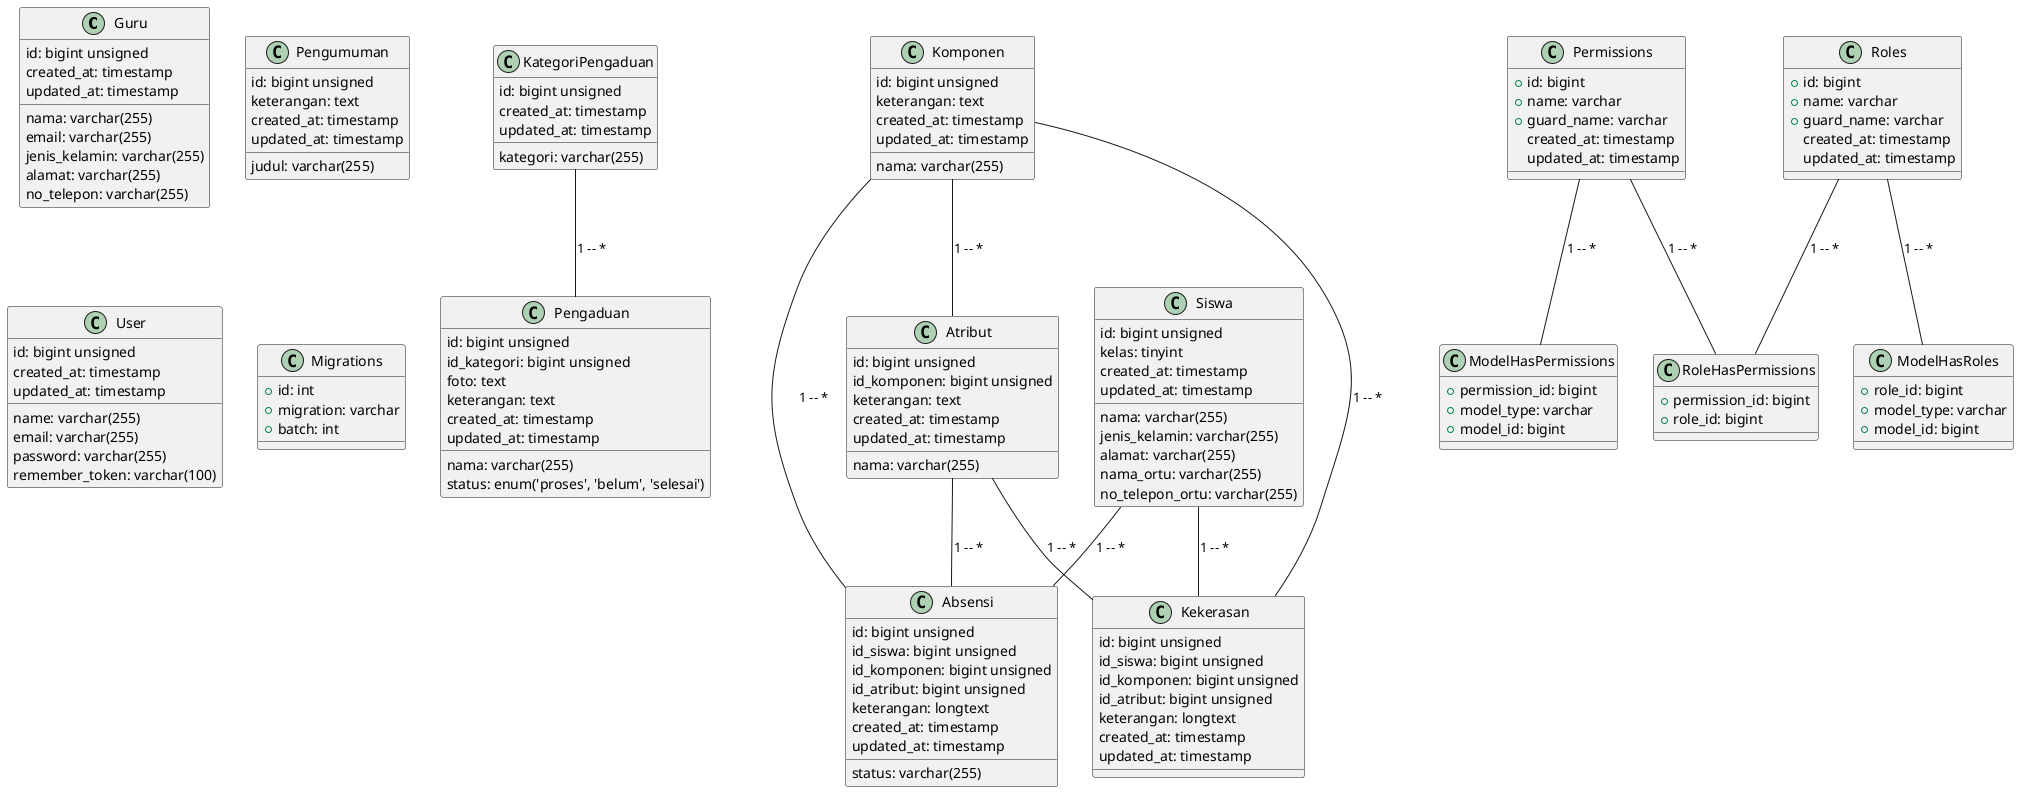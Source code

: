 @startuml

class Guru {
    id: bigint unsigned
    nama: varchar(255)
    email: varchar(255)
    jenis_kelamin: varchar(255)
    alamat: varchar(255)
    no_telepon: varchar(255)
    created_at: timestamp
    updated_at: timestamp
}

class KategoriPengaduan {
    id: bigint unsigned
    kategori: varchar(255)
    created_at: timestamp
    updated_at: timestamp
}

class Komponen {
    id: bigint unsigned
    nama: varchar(255)
    keterangan: text
    created_at: timestamp
    updated_at: timestamp
}

class Atribut {
    id: bigint unsigned
    nama: varchar(255)
    id_komponen: bigint unsigned
    keterangan: text
    created_at: timestamp
    updated_at: timestamp
}

class Pengaduan {
    id: bigint unsigned
    id_kategori: bigint unsigned
    nama: varchar(255)
    foto: text
    keterangan: text
    status: enum('proses', 'belum', 'selesai')
    created_at: timestamp
    updated_at: timestamp
}

class Pengumuman {
    id: bigint unsigned
    judul: varchar(255)
    keterangan: text
    created_at: timestamp
    updated_at: timestamp
}

class Siswa {
    id: bigint unsigned
    nama: varchar(255)
    kelas: tinyint
    jenis_kelamin: varchar(255)
    alamat: varchar(255)
    nama_ortu: varchar(255)
    no_telepon_ortu: varchar(255)
    created_at: timestamp
    updated_at: timestamp
}

class Absensi {
    id: bigint unsigned
    id_siswa: bigint unsigned
    id_komponen: bigint unsigned
    id_atribut: bigint unsigned
    keterangan: longtext
    status: varchar(255)
    created_at: timestamp
    updated_at: timestamp
}

class Kekerasan {
    id: bigint unsigned
    id_siswa: bigint unsigned
    id_komponen: bigint unsigned
    id_atribut: bigint unsigned
    keterangan: longtext
    created_at: timestamp
    updated_at: timestamp
}

class User {
    id: bigint unsigned
    name: varchar(255)
    email: varchar(255)
    password: varchar(255)
    remember_token: varchar(100)
    created_at: timestamp
    updated_at: timestamp
}

class Migrations {
  +id: int
  +migration: varchar
  +batch: int
}

class Permissions {
  +id: bigint
  +name: varchar
  +guard_name: varchar
  created_at: timestamp
  updated_at: timestamp
}

class ModelHasPermissions {
  +permission_id: bigint
  +model_type: varchar
  +model_id: bigint
}

class ModelHasRoles {
  +role_id: bigint
  +model_type: varchar
  +model_id: bigint
}

class RoleHasPermissions {
  +permission_id: bigint
  +role_id: bigint
}

class Roles {
  +id: bigint
  +name: varchar
  +guard_name: varchar
  created_at: timestamp
  updated_at: timestamp
}

KategoriPengaduan -- Pengaduan : 1 -- *
Komponen -- Atribut : 1 -- *

Siswa -- Kekerasan : 1 -- *
Komponen -- Kekerasan : 1 -- *
Atribut -- Kekerasan : 1 -- *

Siswa -- Absensi : 1 -- *
Komponen -- Absensi : 1 -- *
Atribut -- Absensi : 1 -- *

Roles -- ModelHasRoles : 1 -- *
Roles -- RoleHasPermissions : 1 -- *
Permissions -- RoleHasPermissions : 1 -- *
Permissions -- ModelHasPermissions : 1 -- *

@enduml
